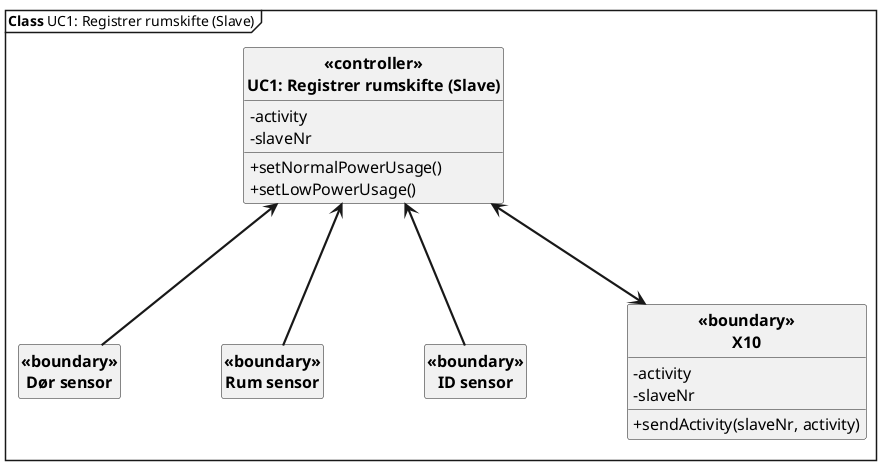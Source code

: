 @startuml UC1 class Slave
' Default param deffinition
skinparam style strictuml
skinparam DefaultFontSize 16
skinparam DefaultFontName times new roman
skinparam ArrowFontSize 16
skinparam ArrowThickness 2.2
skinparam Linetype poly
skinparam ranksep 100
skinparam nodesep 100
hide empty members
skinparam classAttributeIconSize 0 

mainframe **Class** UC1: Registrer rumskifte (Slave)

' Class definition
Class "**<<boundary>>**\n**Dør sensor**" as DS{
}

Class "**<<boundary>>**\n**Rum sensor**" as RS{
}

Class "**<<boundary>>**\n**ID sensor**" as IDS{
}


Class "**<<controller>>**\n**UC1: Registrer rumskifte (Slave)**" as SS{
+ setNormalPowerUsage()
+ setLowPowerUsage()
- activity
- slaveNr
}

Class "**<<boundary>>**\n**X10**" as X10{
+ sendActivity(slaveNr, activity)
- activity
- slaveNr
}

' Conection definition
SS <-- DS
SS <-- RS
SS <-- IDS
SS <--> X10
@enduml